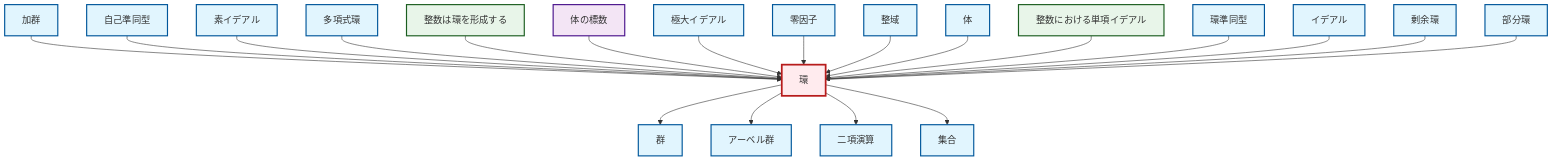 graph TD
    classDef definition fill:#e1f5fe,stroke:#01579b,stroke-width:2px
    classDef theorem fill:#f3e5f5,stroke:#4a148c,stroke-width:2px
    classDef axiom fill:#fff3e0,stroke:#e65100,stroke-width:2px
    classDef example fill:#e8f5e9,stroke:#1b5e20,stroke-width:2px
    classDef current fill:#ffebee,stroke:#b71c1c,stroke-width:3px
    ex-integers-ring["整数は環を形成する"]:::example
    def-quotient-ring["剰余環"]:::definition
    def-integral-domain["整域"]:::definition
    def-module["加群"]:::definition
    thm-field-characteristic["体の標数"]:::theorem
    def-maximal-ideal["極大イデアル"]:::definition
    def-abelian-group["アーベル群"]:::definition
    ex-principal-ideal["整数における単項イデアル"]:::example
    def-zero-divisor["零因子"]:::definition
    def-group["群"]:::definition
    def-ring-homomorphism["環準同型"]:::definition
    def-binary-operation["二項演算"]:::definition
    def-set["集合"]:::definition
    def-subring["部分環"]:::definition
    def-ring["環"]:::definition
    def-prime-ideal["素イデアル"]:::definition
    def-endomorphism["自己準同型"]:::definition
    def-ideal["イデアル"]:::definition
    def-field["体"]:::definition
    def-polynomial-ring["多項式環"]:::definition
    def-module --> def-ring
    def-endomorphism --> def-ring
    def-ring --> def-group
    def-prime-ideal --> def-ring
    def-polynomial-ring --> def-ring
    ex-integers-ring --> def-ring
    thm-field-characteristic --> def-ring
    def-maximal-ideal --> def-ring
    def-zero-divisor --> def-ring
    def-integral-domain --> def-ring
    def-ring --> def-abelian-group
    def-field --> def-ring
    def-ring --> def-binary-operation
    ex-principal-ideal --> def-ring
    def-ring-homomorphism --> def-ring
    def-ring --> def-set
    def-ideal --> def-ring
    def-quotient-ring --> def-ring
    def-subring --> def-ring
    class def-ring current